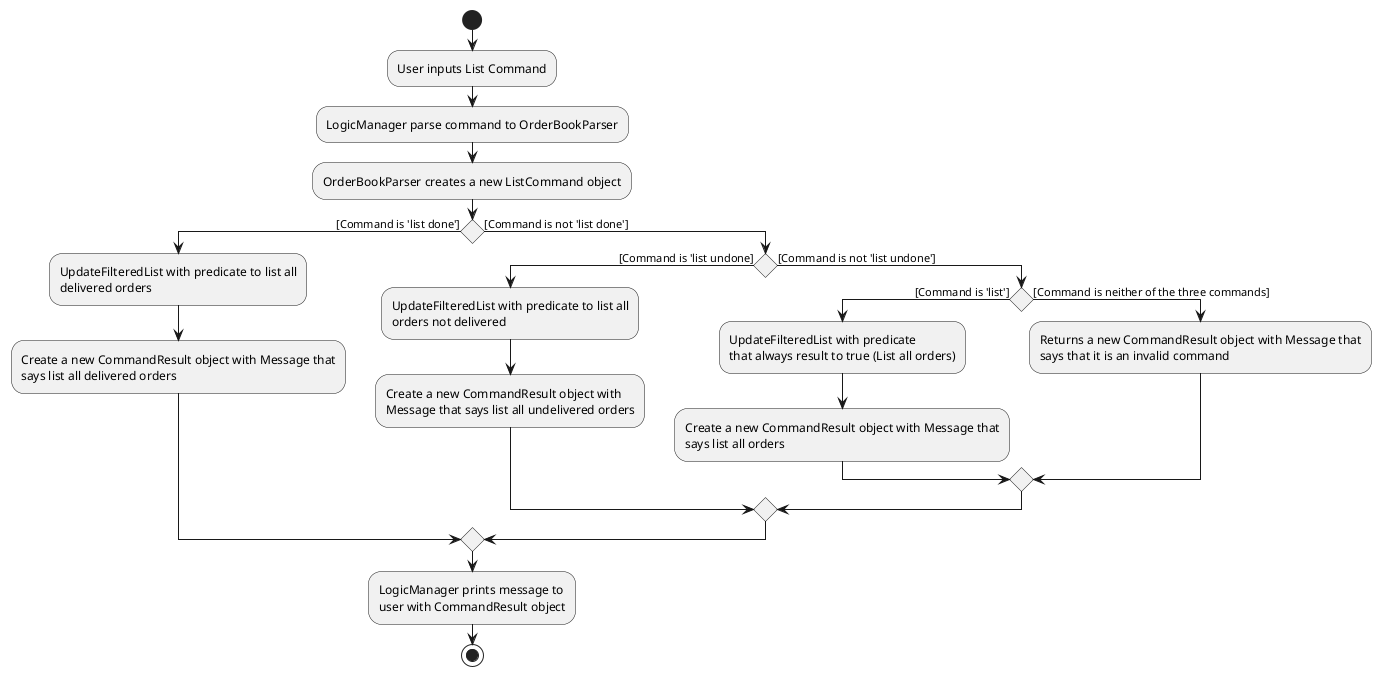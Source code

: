 @startuml
start
:User inputs List Command;
:LogicManager parse command to OrderBookParser;
:OrderBookParser creates a new ListCommand object;
If () then ([Command is 'list done'])
    :UpdateFilteredList with predicate to list all
    delivered orders;
    :Create a new CommandResult object with Message that
    says list all delivered orders;
else ([Command is not 'list done'])
    If () then ([Command is 'list undone])
        :UpdateFilteredList with predicate to list all
        orders not delivered;
        :Create a new CommandResult object with
        Message that says list all undelivered orders;
        else ([Command is not 'list undone'])
            If () then ([Command is 'list'])
                :UpdateFilteredList with predicate
                that always result to true (List all orders);
                :Create a new CommandResult object with Message that
                says list all orders;
            else ([Command is neither of the three commands])
                :Returns a new CommandResult object with Message that
                says that it is an invalid command;

        endif
endif
endif
:LogicManager prints message to
user with CommandResult object;

stop
@enduml
